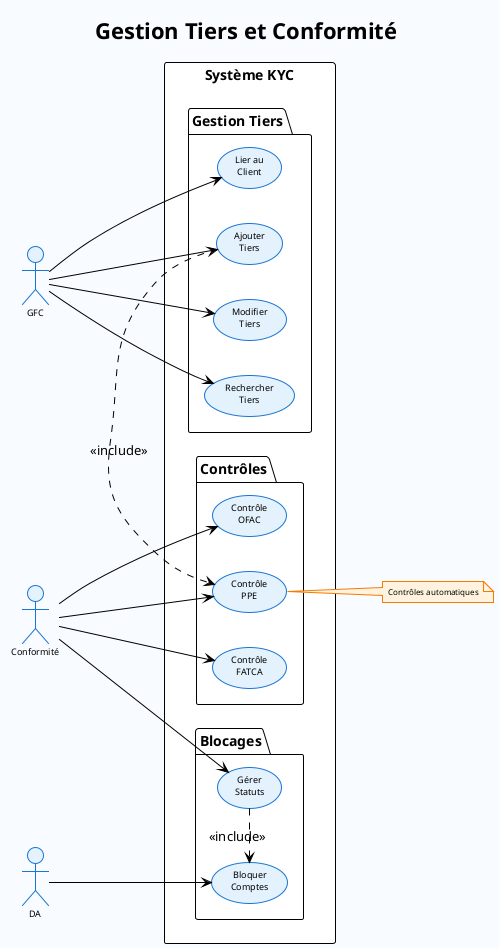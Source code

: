 @startuml UC_Global_GestionTiersConformite
!theme plain
skinparam backgroundColor #F8FBFF
skinparam usecase {
    BackgroundColor #E3F2FD
    BorderColor #1976D2
    FontSize 9
}
skinparam actor {
    BackgroundColor #E3F2FD
    BorderColor #1976D2
    FontSize 9
}
skinparam note {
    BackgroundColor #FFF3E0
    BorderColor #F57C00
    FontSize 8
}

title Gestion Tiers et Conformité

left to right direction

actor "GFC" as G
actor "Conformité" as C
actor "DA" as D

rectangle "Système KYC" {
  
  package "Gestion Tiers" {
    usecase "Ajouter\nTiers" as UC1
    usecase "Modifier\nTiers" as UC2
    usecase "Rechercher\nTiers" as UC3
    usecase "Lier au\nClient" as UC4
  }
  
  package "Contrôles" {
    usecase "Contrôle\nPPE" as UC5
    usecase "Contrôle\nFATCA" as UC6
    usecase "Contrôle\nOFAC" as UC7
  }
  
  package "Blocages" {
    usecase "Gérer\nStatuts" as UC8
    usecase "Bloquer\nComptes" as UC9
  }
}

' Relations
G --> UC1
G --> UC2
G --> UC3
G --> UC4

C --> UC5
C --> UC6
C --> UC7
C --> UC8

D --> UC9

' Inclusions
UC1 .> UC5 : <<include>>
UC8 .> UC9 : <<include>>

note right of UC5
Contrôles automatiques
end note

@enduml
